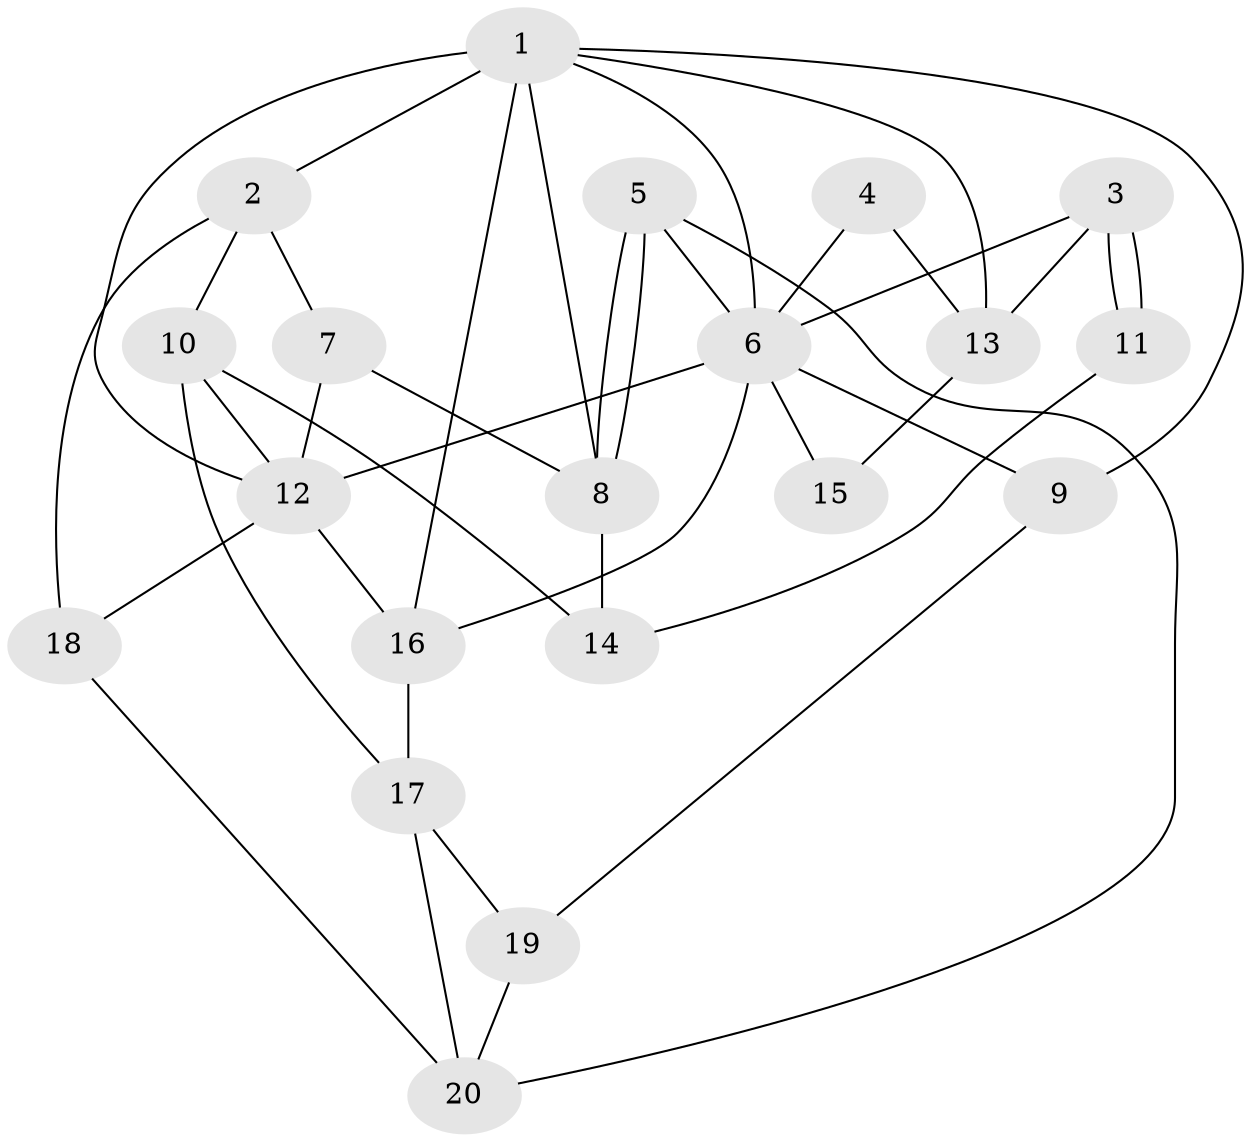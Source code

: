 // Generated by graph-tools (version 1.1) at 2025/46/02/15/25 05:46:28]
// undirected, 20 vertices, 40 edges
graph export_dot {
graph [start="1"]
  node [color=gray90,style=filled];
  1;
  2;
  3;
  4;
  5;
  6;
  7;
  8;
  9;
  10;
  11;
  12;
  13;
  14;
  15;
  16;
  17;
  18;
  19;
  20;
  1 -- 12;
  1 -- 8;
  1 -- 2;
  1 -- 6;
  1 -- 9;
  1 -- 13;
  1 -- 16;
  2 -- 10;
  2 -- 7;
  2 -- 18;
  3 -- 6;
  3 -- 11;
  3 -- 11;
  3 -- 13;
  4 -- 13;
  4 -- 6;
  5 -- 8;
  5 -- 8;
  5 -- 6;
  5 -- 20;
  6 -- 16;
  6 -- 9;
  6 -- 12;
  6 -- 15;
  7 -- 12;
  7 -- 8;
  8 -- 14;
  9 -- 19;
  10 -- 12;
  10 -- 17;
  10 -- 14;
  11 -- 14;
  12 -- 16;
  12 -- 18;
  13 -- 15;
  16 -- 17;
  17 -- 20;
  17 -- 19;
  18 -- 20;
  19 -- 20;
}
